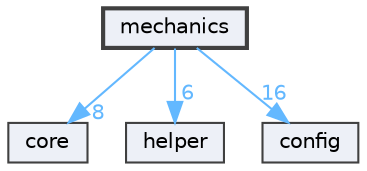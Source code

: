 digraph "mechanics"
{
 // LATEX_PDF_SIZE
  bgcolor="transparent";
  edge [fontname=Helvetica,fontsize=10,labelfontname=Helvetica,labelfontsize=10];
  node [fontname=Helvetica,fontsize=10,shape=box,height=0.2,width=0.4];
  compound=true
  dir_f85e6b512652ee2faa4ff4027d5d7588 [label="mechanics", fillcolor="#edf0f7", color="grey25", style="filled,bold", URL="dir_f85e6b512652ee2faa4ff4027d5d7588.html",tooltip=""];
  dir_4270bfced15e0e73154b13468c7c9ad9 [label="core", fillcolor="#edf0f7", color="grey25", style="filled", URL="dir_4270bfced15e0e73154b13468c7c9ad9.html",tooltip=""];
  dir_d634f21e635b1ea642c8b957ecf78b4f [label="helper", fillcolor="#edf0f7", color="grey25", style="filled", URL="dir_d634f21e635b1ea642c8b957ecf78b4f.html",tooltip=""];
  dir_9f351d46ce3cc29445a41dc3a31e6919 [label="config", fillcolor="#edf0f7", color="grey25", style="filled", URL="dir_9f351d46ce3cc29445a41dc3a31e6919.html",tooltip=""];
  dir_f85e6b512652ee2faa4ff4027d5d7588->dir_4270bfced15e0e73154b13468c7c9ad9 [headlabel="8", labeldistance=1.5 headhref="dir_000012_000004.html" href="dir_000012_000004.html" color="steelblue1" fontcolor="steelblue1"];
  dir_f85e6b512652ee2faa4ff4027d5d7588->dir_9f351d46ce3cc29445a41dc3a31e6919 [headlabel="16", labeldistance=1.5 headhref="dir_000012_000003.html" href="dir_000012_000003.html" color="steelblue1" fontcolor="steelblue1"];
  dir_f85e6b512652ee2faa4ff4027d5d7588->dir_d634f21e635b1ea642c8b957ecf78b4f [headlabel="6", labeldistance=1.5 headhref="dir_000012_000010.html" href="dir_000012_000010.html" color="steelblue1" fontcolor="steelblue1"];
}
